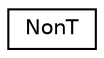 digraph "Graphical Class Hierarchy"
{
  edge [fontname="Helvetica",fontsize="10",labelfontname="Helvetica",labelfontsize="10"];
  node [fontname="Helvetica",fontsize="10",shape=record];
  rankdir="LR";
  Node0 [label="NonT",height=0.2,width=0.4,color="black", fillcolor="white", style="filled",URL="$struct_non_t.html"];
}
